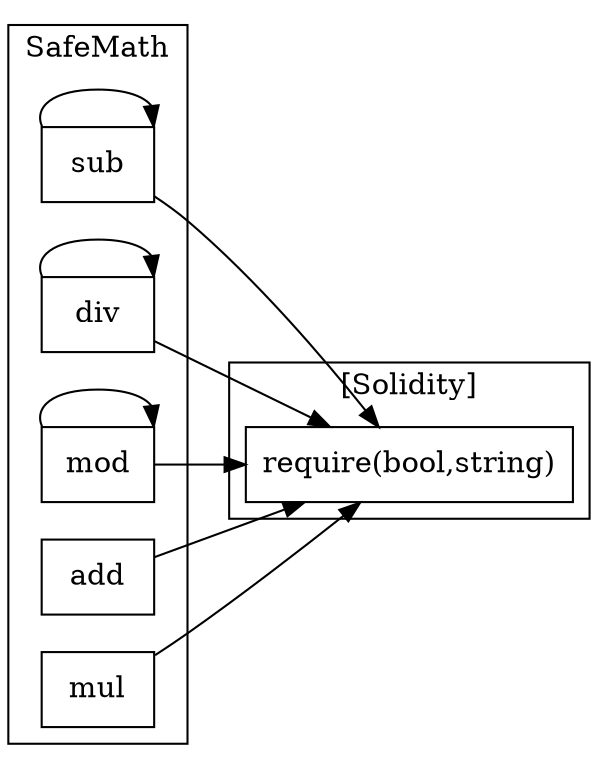 strict digraph {
rankdir="LR"
node [shape=box]
subgraph cluster_2802_SafeMath {
label = "SafeMath"
"2802_sub" [label="sub"]
"2802_div" [label="div"]
"2802_mod" [label="mod"]
"2802_add" [label="add"]
"2802_mul" [label="mul"]
"2802_mod" -> "2802_mod"
"2802_div" -> "2802_div"
"2802_sub" -> "2802_sub"
}subgraph cluster_solidity {
label = "[Solidity]"
"require(bool,string)" 
"2802_sub" -> "require(bool,string)"
"2802_add" -> "require(bool,string)"
"2802_mul" -> "require(bool,string)"
"2802_div" -> "require(bool,string)"
"2802_mod" -> "require(bool,string)"
}
}